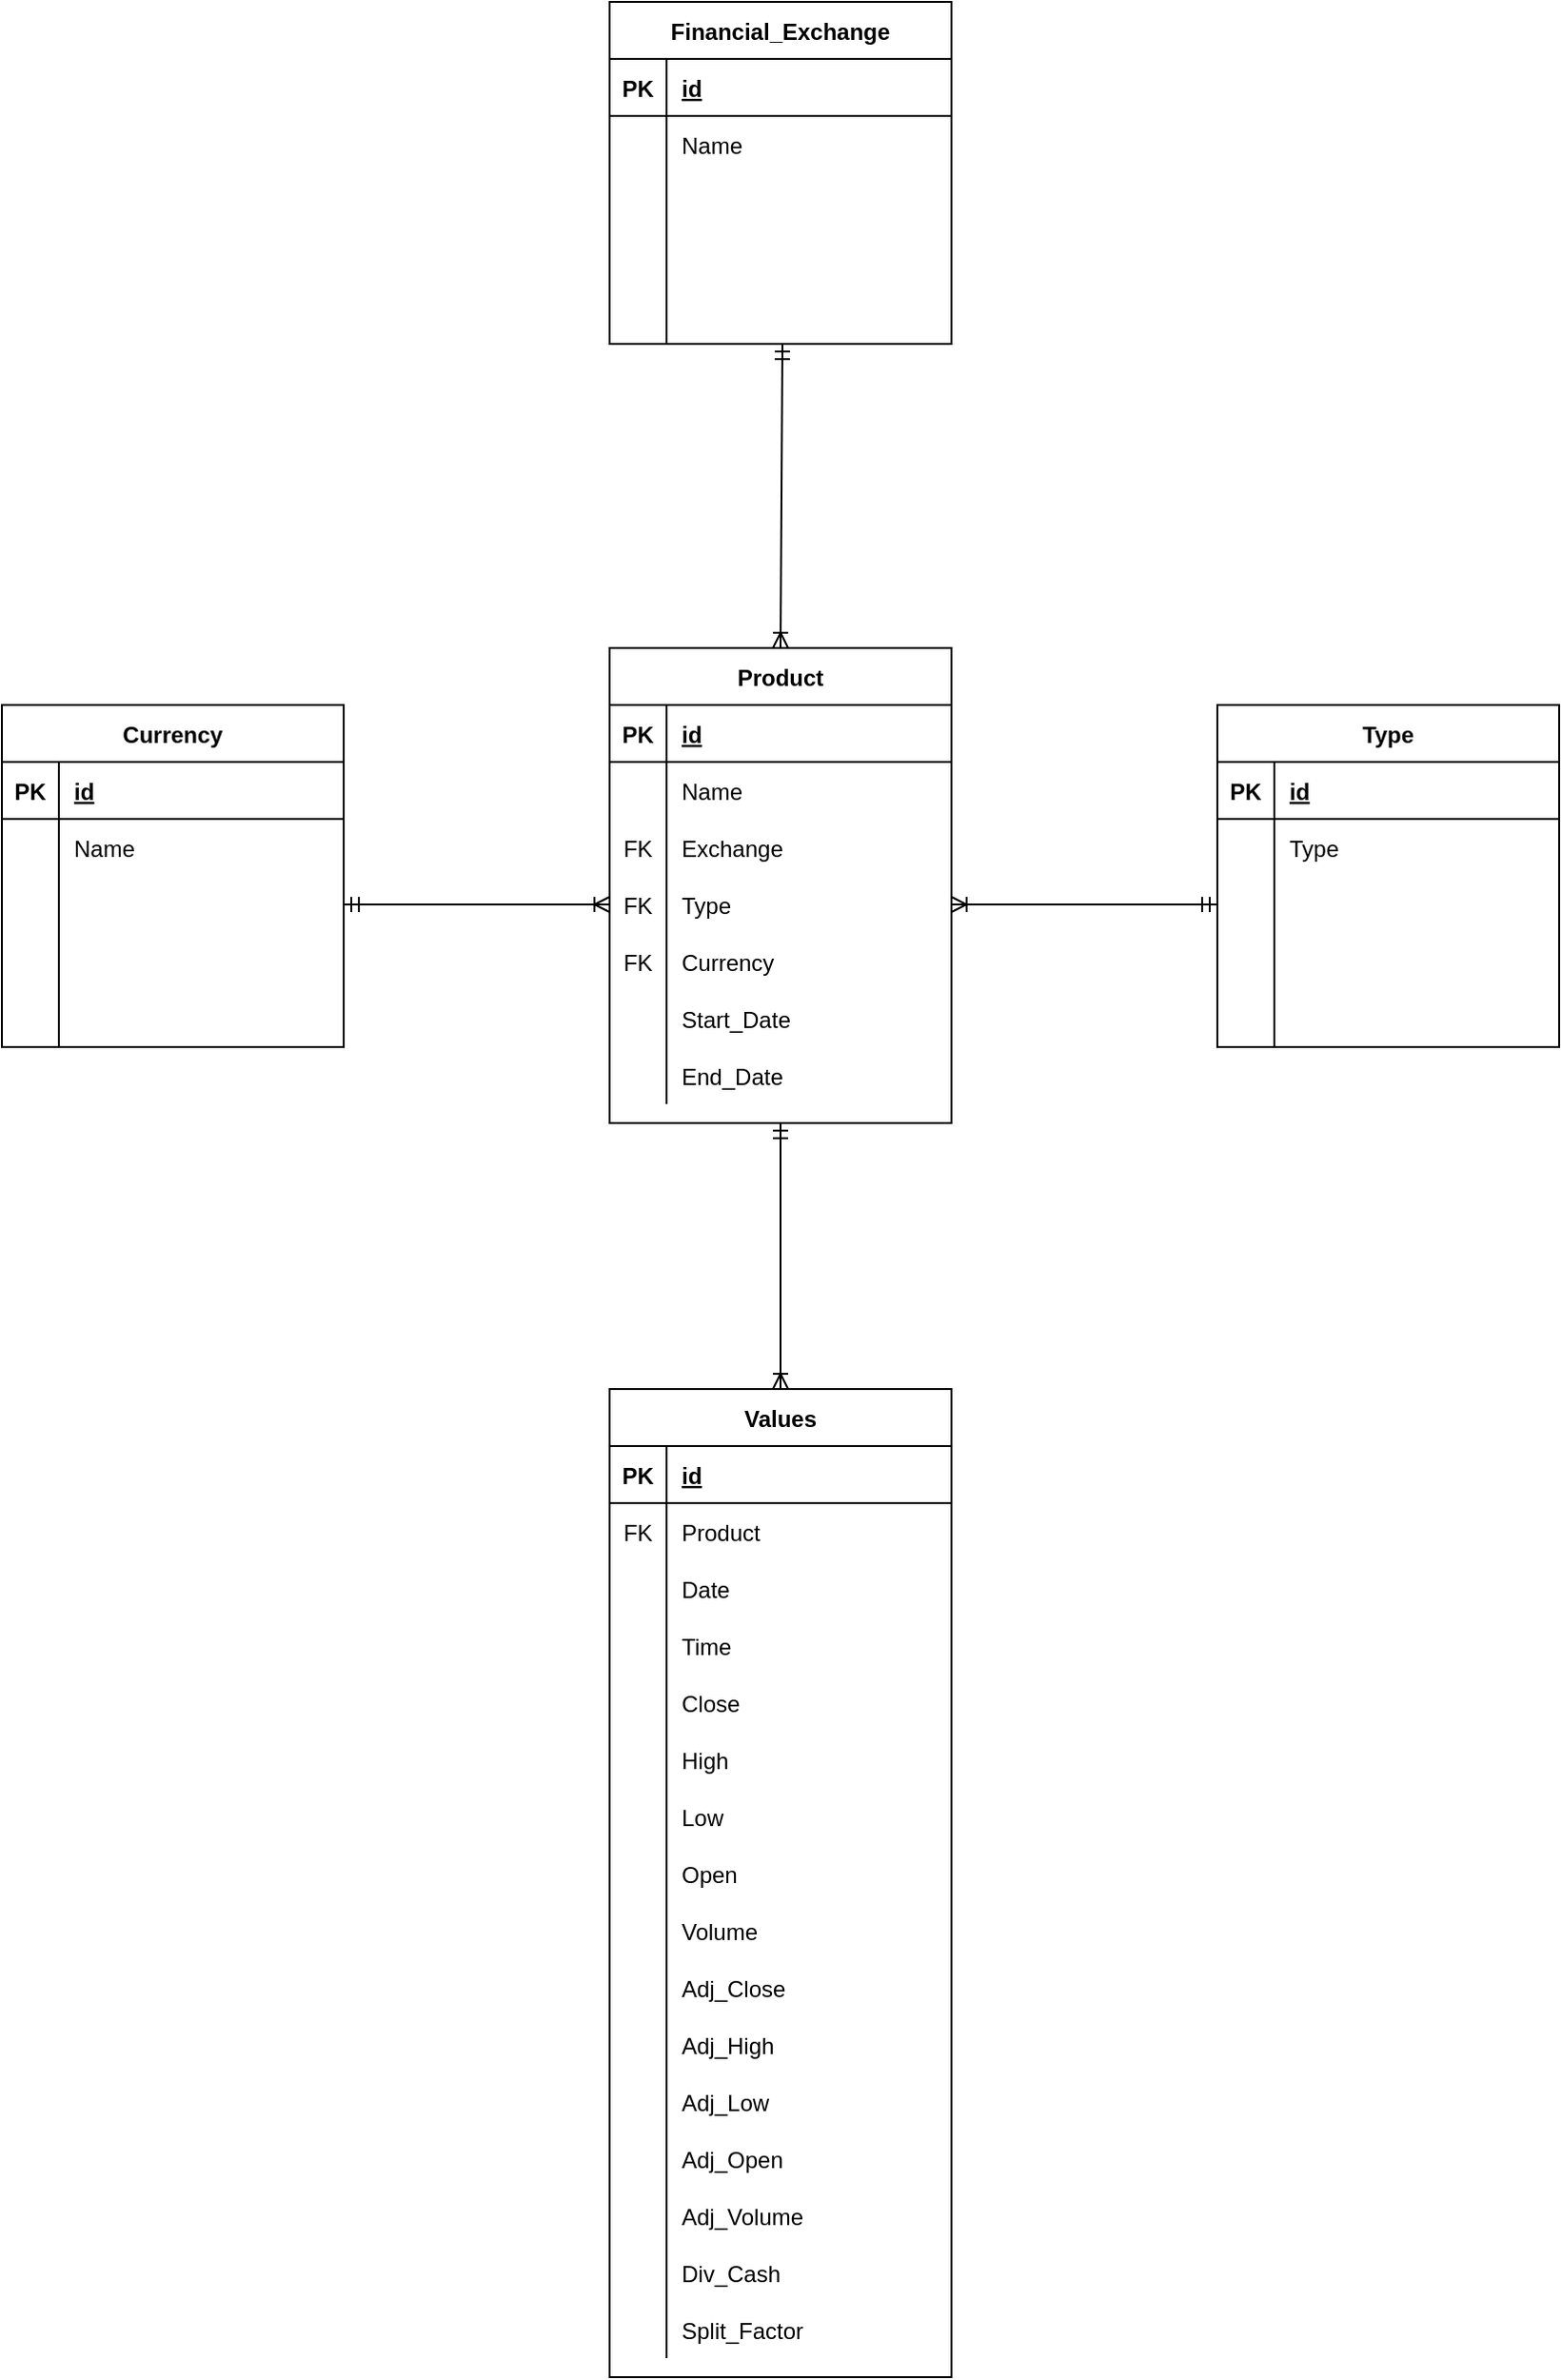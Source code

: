 <mxfile version="13.5.7" type="device"><diagram id="KYUVmFhrXMp9yN0M5eYd" name="Page-1"><mxGraphModel dx="2272" dy="1922" grid="1" gridSize="10" guides="1" tooltips="1" connect="1" arrows="1" fold="1" page="1" pageScale="1" pageWidth="850" pageHeight="1100" math="0" shadow="0"><root><mxCell id="0"/><mxCell id="1" parent="0"/><mxCell id="d7wdXRFc9qVDGniTBpQP-1" value="Product" style="shape=table;startSize=30;container=1;collapsible=1;childLayout=tableLayout;fixedRows=1;rowLines=0;fontStyle=1;align=center;resizeLast=1;" vertex="1" parent="1"><mxGeometry x="140" y="110" width="180" height="250" as="geometry"/></mxCell><mxCell id="d7wdXRFc9qVDGniTBpQP-2" value="" style="shape=partialRectangle;collapsible=0;dropTarget=0;pointerEvents=0;fillColor=none;top=0;left=0;bottom=1;right=0;points=[[0,0.5],[1,0.5]];portConstraint=eastwest;" vertex="1" parent="d7wdXRFc9qVDGniTBpQP-1"><mxGeometry y="30" width="180" height="30" as="geometry"/></mxCell><mxCell id="d7wdXRFc9qVDGniTBpQP-3" value="PK" style="shape=partialRectangle;connectable=0;fillColor=none;top=0;left=0;bottom=0;right=0;fontStyle=1;overflow=hidden;" vertex="1" parent="d7wdXRFc9qVDGniTBpQP-2"><mxGeometry width="30" height="30" as="geometry"/></mxCell><mxCell id="d7wdXRFc9qVDGniTBpQP-4" value="id" style="shape=partialRectangle;connectable=0;fillColor=none;top=0;left=0;bottom=0;right=0;align=left;spacingLeft=6;fontStyle=5;overflow=hidden;" vertex="1" parent="d7wdXRFc9qVDGniTBpQP-2"><mxGeometry x="30" width="150" height="30" as="geometry"/></mxCell><mxCell id="d7wdXRFc9qVDGniTBpQP-5" value="" style="shape=partialRectangle;collapsible=0;dropTarget=0;pointerEvents=0;fillColor=none;top=0;left=0;bottom=0;right=0;points=[[0,0.5],[1,0.5]];portConstraint=eastwest;" vertex="1" parent="d7wdXRFc9qVDGniTBpQP-1"><mxGeometry y="60" width="180" height="30" as="geometry"/></mxCell><mxCell id="d7wdXRFc9qVDGniTBpQP-6" value="" style="shape=partialRectangle;connectable=0;fillColor=none;top=0;left=0;bottom=0;right=0;editable=1;overflow=hidden;" vertex="1" parent="d7wdXRFc9qVDGniTBpQP-5"><mxGeometry width="30" height="30" as="geometry"/></mxCell><mxCell id="d7wdXRFc9qVDGniTBpQP-7" value="Name" style="shape=partialRectangle;connectable=0;fillColor=none;top=0;left=0;bottom=0;right=0;align=left;spacingLeft=6;overflow=hidden;" vertex="1" parent="d7wdXRFc9qVDGniTBpQP-5"><mxGeometry x="30" width="150" height="30" as="geometry"/></mxCell><mxCell id="d7wdXRFc9qVDGniTBpQP-8" value="" style="shape=partialRectangle;collapsible=0;dropTarget=0;pointerEvents=0;fillColor=none;top=0;left=0;bottom=0;right=0;points=[[0,0.5],[1,0.5]];portConstraint=eastwest;" vertex="1" parent="d7wdXRFc9qVDGniTBpQP-1"><mxGeometry y="90" width="180" height="30" as="geometry"/></mxCell><mxCell id="d7wdXRFc9qVDGniTBpQP-9" value="FK" style="shape=partialRectangle;connectable=0;fillColor=none;top=0;left=0;bottom=0;right=0;editable=1;overflow=hidden;" vertex="1" parent="d7wdXRFc9qVDGniTBpQP-8"><mxGeometry width="30" height="30" as="geometry"/></mxCell><mxCell id="d7wdXRFc9qVDGniTBpQP-10" value="Exchange" style="shape=partialRectangle;connectable=0;fillColor=none;top=0;left=0;bottom=0;right=0;align=left;spacingLeft=6;overflow=hidden;" vertex="1" parent="d7wdXRFc9qVDGniTBpQP-8"><mxGeometry x="30" width="150" height="30" as="geometry"/></mxCell><mxCell id="d7wdXRFc9qVDGniTBpQP-11" value="" style="shape=partialRectangle;collapsible=0;dropTarget=0;pointerEvents=0;fillColor=none;top=0;left=0;bottom=0;right=0;points=[[0,0.5],[1,0.5]];portConstraint=eastwest;" vertex="1" parent="d7wdXRFc9qVDGniTBpQP-1"><mxGeometry y="120" width="180" height="30" as="geometry"/></mxCell><mxCell id="d7wdXRFc9qVDGniTBpQP-12" value="FK" style="shape=partialRectangle;connectable=0;fillColor=none;top=0;left=0;bottom=0;right=0;editable=1;overflow=hidden;" vertex="1" parent="d7wdXRFc9qVDGniTBpQP-11"><mxGeometry width="30" height="30" as="geometry"/></mxCell><mxCell id="d7wdXRFc9qVDGniTBpQP-13" value="Type" style="shape=partialRectangle;connectable=0;fillColor=none;top=0;left=0;bottom=0;right=0;align=left;spacingLeft=6;overflow=hidden;" vertex="1" parent="d7wdXRFc9qVDGniTBpQP-11"><mxGeometry x="30" width="150" height="30" as="geometry"/></mxCell><mxCell id="d7wdXRFc9qVDGniTBpQP-14" value="" style="shape=partialRectangle;collapsible=0;dropTarget=0;pointerEvents=0;fillColor=none;top=0;left=0;bottom=0;right=0;points=[[0,0.5],[1,0.5]];portConstraint=eastwest;" vertex="1" parent="d7wdXRFc9qVDGniTBpQP-1"><mxGeometry y="150" width="180" height="30" as="geometry"/></mxCell><mxCell id="d7wdXRFc9qVDGniTBpQP-15" value="FK" style="shape=partialRectangle;connectable=0;fillColor=none;top=0;left=0;bottom=0;right=0;editable=1;overflow=hidden;" vertex="1" parent="d7wdXRFc9qVDGniTBpQP-14"><mxGeometry width="30" height="30" as="geometry"/></mxCell><mxCell id="d7wdXRFc9qVDGniTBpQP-16" value="Currency" style="shape=partialRectangle;connectable=0;fillColor=none;top=0;left=0;bottom=0;right=0;align=left;spacingLeft=6;overflow=hidden;" vertex="1" parent="d7wdXRFc9qVDGniTBpQP-14"><mxGeometry x="30" width="150" height="30" as="geometry"/></mxCell><mxCell id="d7wdXRFc9qVDGniTBpQP-17" value="" style="shape=partialRectangle;collapsible=0;dropTarget=0;pointerEvents=0;fillColor=none;top=0;left=0;bottom=0;right=0;points=[[0,0.5],[1,0.5]];portConstraint=eastwest;" vertex="1" parent="d7wdXRFc9qVDGniTBpQP-1"><mxGeometry y="180" width="180" height="30" as="geometry"/></mxCell><mxCell id="d7wdXRFc9qVDGniTBpQP-18" value="" style="shape=partialRectangle;connectable=0;fillColor=none;top=0;left=0;bottom=0;right=0;editable=1;overflow=hidden;" vertex="1" parent="d7wdXRFc9qVDGniTBpQP-17"><mxGeometry width="30" height="30" as="geometry"/></mxCell><mxCell id="d7wdXRFc9qVDGniTBpQP-19" value="Start_Date" style="shape=partialRectangle;connectable=0;fillColor=none;top=0;left=0;bottom=0;right=0;align=left;spacingLeft=6;overflow=hidden;" vertex="1" parent="d7wdXRFc9qVDGniTBpQP-17"><mxGeometry x="30" width="150" height="30" as="geometry"/></mxCell><mxCell id="d7wdXRFc9qVDGniTBpQP-20" value="" style="shape=partialRectangle;collapsible=0;dropTarget=0;pointerEvents=0;fillColor=none;top=0;left=0;bottom=0;right=0;points=[[0,0.5],[1,0.5]];portConstraint=eastwest;" vertex="1" parent="d7wdXRFc9qVDGniTBpQP-1"><mxGeometry y="210" width="180" height="30" as="geometry"/></mxCell><mxCell id="d7wdXRFc9qVDGniTBpQP-21" value="" style="shape=partialRectangle;connectable=0;fillColor=none;top=0;left=0;bottom=0;right=0;editable=1;overflow=hidden;" vertex="1" parent="d7wdXRFc9qVDGniTBpQP-20"><mxGeometry width="30" height="30" as="geometry"/></mxCell><mxCell id="d7wdXRFc9qVDGniTBpQP-22" value="End_Date" style="shape=partialRectangle;connectable=0;fillColor=none;top=0;left=0;bottom=0;right=0;align=left;spacingLeft=6;overflow=hidden;" vertex="1" parent="d7wdXRFc9qVDGniTBpQP-20"><mxGeometry x="30" width="150" height="30" as="geometry"/></mxCell><mxCell id="d7wdXRFc9qVDGniTBpQP-23" value="Financial_Exchange" style="shape=table;startSize=30;container=1;collapsible=1;childLayout=tableLayout;fixedRows=1;rowLines=0;fontStyle=1;align=center;resizeLast=1;" vertex="1" parent="1"><mxGeometry x="140" y="-230" width="180" height="180" as="geometry"/></mxCell><mxCell id="d7wdXRFc9qVDGniTBpQP-24" value="" style="shape=partialRectangle;collapsible=0;dropTarget=0;pointerEvents=0;fillColor=none;top=0;left=0;bottom=1;right=0;points=[[0,0.5],[1,0.5]];portConstraint=eastwest;" vertex="1" parent="d7wdXRFc9qVDGniTBpQP-23"><mxGeometry y="30" width="180" height="30" as="geometry"/></mxCell><mxCell id="d7wdXRFc9qVDGniTBpQP-25" value="PK" style="shape=partialRectangle;connectable=0;fillColor=none;top=0;left=0;bottom=0;right=0;fontStyle=1;overflow=hidden;" vertex="1" parent="d7wdXRFc9qVDGniTBpQP-24"><mxGeometry width="30" height="30" as="geometry"/></mxCell><mxCell id="d7wdXRFc9qVDGniTBpQP-26" value="id" style="shape=partialRectangle;connectable=0;fillColor=none;top=0;left=0;bottom=0;right=0;align=left;spacingLeft=6;fontStyle=5;overflow=hidden;" vertex="1" parent="d7wdXRFc9qVDGniTBpQP-24"><mxGeometry x="30" width="150" height="30" as="geometry"/></mxCell><mxCell id="d7wdXRFc9qVDGniTBpQP-27" value="" style="shape=partialRectangle;collapsible=0;dropTarget=0;pointerEvents=0;fillColor=none;top=0;left=0;bottom=0;right=0;points=[[0,0.5],[1,0.5]];portConstraint=eastwest;" vertex="1" parent="d7wdXRFc9qVDGniTBpQP-23"><mxGeometry y="60" width="180" height="30" as="geometry"/></mxCell><mxCell id="d7wdXRFc9qVDGniTBpQP-28" value="" style="shape=partialRectangle;connectable=0;fillColor=none;top=0;left=0;bottom=0;right=0;editable=1;overflow=hidden;" vertex="1" parent="d7wdXRFc9qVDGniTBpQP-27"><mxGeometry width="30" height="30" as="geometry"/></mxCell><mxCell id="d7wdXRFc9qVDGniTBpQP-29" value="Name" style="shape=partialRectangle;connectable=0;fillColor=none;top=0;left=0;bottom=0;right=0;align=left;spacingLeft=6;overflow=hidden;" vertex="1" parent="d7wdXRFc9qVDGniTBpQP-27"><mxGeometry x="30" width="150" height="30" as="geometry"/></mxCell><mxCell id="d7wdXRFc9qVDGniTBpQP-30" value="" style="shape=partialRectangle;collapsible=0;dropTarget=0;pointerEvents=0;fillColor=none;top=0;left=0;bottom=0;right=0;points=[[0,0.5],[1,0.5]];portConstraint=eastwest;" vertex="1" parent="d7wdXRFc9qVDGniTBpQP-23"><mxGeometry y="90" width="180" height="30" as="geometry"/></mxCell><mxCell id="d7wdXRFc9qVDGniTBpQP-31" value="" style="shape=partialRectangle;connectable=0;fillColor=none;top=0;left=0;bottom=0;right=0;editable=1;overflow=hidden;" vertex="1" parent="d7wdXRFc9qVDGniTBpQP-30"><mxGeometry width="30" height="30" as="geometry"/></mxCell><mxCell id="d7wdXRFc9qVDGniTBpQP-32" value="" style="shape=partialRectangle;connectable=0;fillColor=none;top=0;left=0;bottom=0;right=0;align=left;spacingLeft=6;overflow=hidden;" vertex="1" parent="d7wdXRFc9qVDGniTBpQP-30"><mxGeometry x="30" width="150" height="30" as="geometry"/></mxCell><mxCell id="d7wdXRFc9qVDGniTBpQP-36" value="" style="shape=partialRectangle;collapsible=0;dropTarget=0;pointerEvents=0;fillColor=none;top=0;left=0;bottom=0;right=0;points=[[0,0.5],[1,0.5]];portConstraint=eastwest;" vertex="1" parent="d7wdXRFc9qVDGniTBpQP-23"><mxGeometry y="120" width="180" height="30" as="geometry"/></mxCell><mxCell id="d7wdXRFc9qVDGniTBpQP-37" value="" style="shape=partialRectangle;connectable=0;fillColor=none;top=0;left=0;bottom=0;right=0;editable=1;overflow=hidden;" vertex="1" parent="d7wdXRFc9qVDGniTBpQP-36"><mxGeometry width="30" height="30" as="geometry"/></mxCell><mxCell id="d7wdXRFc9qVDGniTBpQP-38" value="" style="shape=partialRectangle;connectable=0;fillColor=none;top=0;left=0;bottom=0;right=0;align=left;spacingLeft=6;overflow=hidden;" vertex="1" parent="d7wdXRFc9qVDGniTBpQP-36"><mxGeometry x="30" width="150" height="30" as="geometry"/></mxCell><mxCell id="d7wdXRFc9qVDGniTBpQP-33" value="" style="shape=partialRectangle;collapsible=0;dropTarget=0;pointerEvents=0;fillColor=none;top=0;left=0;bottom=0;right=0;points=[[0,0.5],[1,0.5]];portConstraint=eastwest;" vertex="1" parent="d7wdXRFc9qVDGniTBpQP-23"><mxGeometry y="150" width="180" height="30" as="geometry"/></mxCell><mxCell id="d7wdXRFc9qVDGniTBpQP-34" value="" style="shape=partialRectangle;connectable=0;fillColor=none;top=0;left=0;bottom=0;right=0;editable=1;overflow=hidden;" vertex="1" parent="d7wdXRFc9qVDGniTBpQP-33"><mxGeometry width="30" height="30" as="geometry"/></mxCell><mxCell id="d7wdXRFc9qVDGniTBpQP-35" value="" style="shape=partialRectangle;connectable=0;fillColor=none;top=0;left=0;bottom=0;right=0;align=left;spacingLeft=6;overflow=hidden;" vertex="1" parent="d7wdXRFc9qVDGniTBpQP-33"><mxGeometry x="30" width="150" height="30" as="geometry"/></mxCell><mxCell id="d7wdXRFc9qVDGniTBpQP-39" value="" style="fontSize=12;html=1;endArrow=ERoneToMany;startArrow=ERmandOne;entryX=0.5;entryY=0;entryDx=0;entryDy=0;" edge="1" parent="1" target="d7wdXRFc9qVDGniTBpQP-1"><mxGeometry width="100" height="100" relative="1" as="geometry"><mxPoint x="231" y="-50" as="sourcePoint"/><mxPoint x="231" y="100" as="targetPoint"/></mxGeometry></mxCell><mxCell id="d7wdXRFc9qVDGniTBpQP-56" value="" style="fontSize=12;html=1;endArrow=ERoneToMany;startArrow=ERmandOne;exitX=0;exitY=0.5;exitDx=0;exitDy=0;entryX=1;entryY=0.5;entryDx=0;entryDy=0;" edge="1" parent="1" source="d7wdXRFc9qVDGniTBpQP-47" target="d7wdXRFc9qVDGniTBpQP-11"><mxGeometry width="100" height="100" relative="1" as="geometry"><mxPoint x="330" y="320" as="sourcePoint"/><mxPoint x="430" y="220" as="targetPoint"/></mxGeometry></mxCell><mxCell id="d7wdXRFc9qVDGniTBpQP-40" value="Type" style="shape=table;startSize=30;container=1;collapsible=1;childLayout=tableLayout;fixedRows=1;rowLines=0;fontStyle=1;align=center;resizeLast=1;" vertex="1" parent="1"><mxGeometry x="460" y="140" width="180" height="180" as="geometry"/></mxCell><mxCell id="d7wdXRFc9qVDGniTBpQP-41" value="" style="shape=partialRectangle;collapsible=0;dropTarget=0;pointerEvents=0;fillColor=none;top=0;left=0;bottom=1;right=0;points=[[0,0.5],[1,0.5]];portConstraint=eastwest;" vertex="1" parent="d7wdXRFc9qVDGniTBpQP-40"><mxGeometry y="30" width="180" height="30" as="geometry"/></mxCell><mxCell id="d7wdXRFc9qVDGniTBpQP-42" value="PK" style="shape=partialRectangle;connectable=0;fillColor=none;top=0;left=0;bottom=0;right=0;fontStyle=1;overflow=hidden;" vertex="1" parent="d7wdXRFc9qVDGniTBpQP-41"><mxGeometry width="30" height="30" as="geometry"/></mxCell><mxCell id="d7wdXRFc9qVDGniTBpQP-43" value="id" style="shape=partialRectangle;connectable=0;fillColor=none;top=0;left=0;bottom=0;right=0;align=left;spacingLeft=6;fontStyle=5;overflow=hidden;" vertex="1" parent="d7wdXRFc9qVDGniTBpQP-41"><mxGeometry x="30" width="150" height="30" as="geometry"/></mxCell><mxCell id="d7wdXRFc9qVDGniTBpQP-44" value="" style="shape=partialRectangle;collapsible=0;dropTarget=0;pointerEvents=0;fillColor=none;top=0;left=0;bottom=0;right=0;points=[[0,0.5],[1,0.5]];portConstraint=eastwest;" vertex="1" parent="d7wdXRFc9qVDGniTBpQP-40"><mxGeometry y="60" width="180" height="30" as="geometry"/></mxCell><mxCell id="d7wdXRFc9qVDGniTBpQP-45" value="" style="shape=partialRectangle;connectable=0;fillColor=none;top=0;left=0;bottom=0;right=0;editable=1;overflow=hidden;" vertex="1" parent="d7wdXRFc9qVDGniTBpQP-44"><mxGeometry width="30" height="30" as="geometry"/></mxCell><mxCell id="d7wdXRFc9qVDGniTBpQP-46" value="Type" style="shape=partialRectangle;connectable=0;fillColor=none;top=0;left=0;bottom=0;right=0;align=left;spacingLeft=6;overflow=hidden;" vertex="1" parent="d7wdXRFc9qVDGniTBpQP-44"><mxGeometry x="30" width="150" height="30" as="geometry"/></mxCell><mxCell id="d7wdXRFc9qVDGniTBpQP-47" value="" style="shape=partialRectangle;collapsible=0;dropTarget=0;pointerEvents=0;fillColor=none;top=0;left=0;bottom=0;right=0;points=[[0,0.5],[1,0.5]];portConstraint=eastwest;" vertex="1" parent="d7wdXRFc9qVDGniTBpQP-40"><mxGeometry y="90" width="180" height="30" as="geometry"/></mxCell><mxCell id="d7wdXRFc9qVDGniTBpQP-48" value="" style="shape=partialRectangle;connectable=0;fillColor=none;top=0;left=0;bottom=0;right=0;editable=1;overflow=hidden;" vertex="1" parent="d7wdXRFc9qVDGniTBpQP-47"><mxGeometry width="30" height="30" as="geometry"/></mxCell><mxCell id="d7wdXRFc9qVDGniTBpQP-49" value="" style="shape=partialRectangle;connectable=0;fillColor=none;top=0;left=0;bottom=0;right=0;align=left;spacingLeft=6;overflow=hidden;" vertex="1" parent="d7wdXRFc9qVDGniTBpQP-47"><mxGeometry x="30" width="150" height="30" as="geometry"/></mxCell><mxCell id="d7wdXRFc9qVDGniTBpQP-50" value="" style="shape=partialRectangle;collapsible=0;dropTarget=0;pointerEvents=0;fillColor=none;top=0;left=0;bottom=0;right=0;points=[[0,0.5],[1,0.5]];portConstraint=eastwest;" vertex="1" parent="d7wdXRFc9qVDGniTBpQP-40"><mxGeometry y="120" width="180" height="30" as="geometry"/></mxCell><mxCell id="d7wdXRFc9qVDGniTBpQP-51" value="" style="shape=partialRectangle;connectable=0;fillColor=none;top=0;left=0;bottom=0;right=0;editable=1;overflow=hidden;" vertex="1" parent="d7wdXRFc9qVDGniTBpQP-50"><mxGeometry width="30" height="30" as="geometry"/></mxCell><mxCell id="d7wdXRFc9qVDGniTBpQP-52" value="" style="shape=partialRectangle;connectable=0;fillColor=none;top=0;left=0;bottom=0;right=0;align=left;spacingLeft=6;overflow=hidden;" vertex="1" parent="d7wdXRFc9qVDGniTBpQP-50"><mxGeometry x="30" width="150" height="30" as="geometry"/></mxCell><mxCell id="d7wdXRFc9qVDGniTBpQP-53" value="" style="shape=partialRectangle;collapsible=0;dropTarget=0;pointerEvents=0;fillColor=none;top=0;left=0;bottom=0;right=0;points=[[0,0.5],[1,0.5]];portConstraint=eastwest;" vertex="1" parent="d7wdXRFc9qVDGniTBpQP-40"><mxGeometry y="150" width="180" height="30" as="geometry"/></mxCell><mxCell id="d7wdXRFc9qVDGniTBpQP-54" value="" style="shape=partialRectangle;connectable=0;fillColor=none;top=0;left=0;bottom=0;right=0;editable=1;overflow=hidden;" vertex="1" parent="d7wdXRFc9qVDGniTBpQP-53"><mxGeometry width="30" height="30" as="geometry"/></mxCell><mxCell id="d7wdXRFc9qVDGniTBpQP-55" value="" style="shape=partialRectangle;connectable=0;fillColor=none;top=0;left=0;bottom=0;right=0;align=left;spacingLeft=6;overflow=hidden;" vertex="1" parent="d7wdXRFc9qVDGniTBpQP-53"><mxGeometry x="30" width="150" height="30" as="geometry"/></mxCell><mxCell id="d7wdXRFc9qVDGniTBpQP-73" value="" style="edgeStyle=entityRelationEdgeStyle;fontSize=12;html=1;endArrow=ERoneToMany;startArrow=ERmandOne;exitX=1;exitY=0.5;exitDx=0;exitDy=0;entryX=0;entryY=0.5;entryDx=0;entryDy=0;" edge="1" parent="1" source="d7wdXRFc9qVDGniTBpQP-64" target="d7wdXRFc9qVDGniTBpQP-11"><mxGeometry width="100" height="100" relative="1" as="geometry"><mxPoint x="30" y="70" as="sourcePoint"/><mxPoint x="130" y="-30" as="targetPoint"/></mxGeometry></mxCell><mxCell id="d7wdXRFc9qVDGniTBpQP-57" value="Currency" style="shape=table;startSize=30;container=1;collapsible=1;childLayout=tableLayout;fixedRows=1;rowLines=0;fontStyle=1;align=center;resizeLast=1;" vertex="1" parent="1"><mxGeometry x="-180" y="140" width="180" height="180" as="geometry"/></mxCell><mxCell id="d7wdXRFc9qVDGniTBpQP-58" value="" style="shape=partialRectangle;collapsible=0;dropTarget=0;pointerEvents=0;fillColor=none;top=0;left=0;bottom=1;right=0;points=[[0,0.5],[1,0.5]];portConstraint=eastwest;" vertex="1" parent="d7wdXRFc9qVDGniTBpQP-57"><mxGeometry y="30" width="180" height="30" as="geometry"/></mxCell><mxCell id="d7wdXRFc9qVDGniTBpQP-59" value="PK" style="shape=partialRectangle;connectable=0;fillColor=none;top=0;left=0;bottom=0;right=0;fontStyle=1;overflow=hidden;" vertex="1" parent="d7wdXRFc9qVDGniTBpQP-58"><mxGeometry width="30" height="30" as="geometry"/></mxCell><mxCell id="d7wdXRFc9qVDGniTBpQP-60" value="id" style="shape=partialRectangle;connectable=0;fillColor=none;top=0;left=0;bottom=0;right=0;align=left;spacingLeft=6;fontStyle=5;overflow=hidden;" vertex="1" parent="d7wdXRFc9qVDGniTBpQP-58"><mxGeometry x="30" width="150" height="30" as="geometry"/></mxCell><mxCell id="d7wdXRFc9qVDGniTBpQP-61" value="" style="shape=partialRectangle;collapsible=0;dropTarget=0;pointerEvents=0;fillColor=none;top=0;left=0;bottom=0;right=0;points=[[0,0.5],[1,0.5]];portConstraint=eastwest;" vertex="1" parent="d7wdXRFc9qVDGniTBpQP-57"><mxGeometry y="60" width="180" height="30" as="geometry"/></mxCell><mxCell id="d7wdXRFc9qVDGniTBpQP-62" value="" style="shape=partialRectangle;connectable=0;fillColor=none;top=0;left=0;bottom=0;right=0;editable=1;overflow=hidden;" vertex="1" parent="d7wdXRFc9qVDGniTBpQP-61"><mxGeometry width="30" height="30" as="geometry"/></mxCell><mxCell id="d7wdXRFc9qVDGniTBpQP-63" value="Name" style="shape=partialRectangle;connectable=0;fillColor=none;top=0;left=0;bottom=0;right=0;align=left;spacingLeft=6;overflow=hidden;" vertex="1" parent="d7wdXRFc9qVDGniTBpQP-61"><mxGeometry x="30" width="150" height="30" as="geometry"/></mxCell><mxCell id="d7wdXRFc9qVDGniTBpQP-64" value="" style="shape=partialRectangle;collapsible=0;dropTarget=0;pointerEvents=0;fillColor=none;top=0;left=0;bottom=0;right=0;points=[[0,0.5],[1,0.5]];portConstraint=eastwest;" vertex="1" parent="d7wdXRFc9qVDGniTBpQP-57"><mxGeometry y="90" width="180" height="30" as="geometry"/></mxCell><mxCell id="d7wdXRFc9qVDGniTBpQP-65" value="" style="shape=partialRectangle;connectable=0;fillColor=none;top=0;left=0;bottom=0;right=0;editable=1;overflow=hidden;" vertex="1" parent="d7wdXRFc9qVDGniTBpQP-64"><mxGeometry width="30" height="30" as="geometry"/></mxCell><mxCell id="d7wdXRFc9qVDGniTBpQP-66" value="" style="shape=partialRectangle;connectable=0;fillColor=none;top=0;left=0;bottom=0;right=0;align=left;spacingLeft=6;overflow=hidden;" vertex="1" parent="d7wdXRFc9qVDGniTBpQP-64"><mxGeometry x="30" width="150" height="30" as="geometry"/></mxCell><mxCell id="d7wdXRFc9qVDGniTBpQP-67" value="" style="shape=partialRectangle;collapsible=0;dropTarget=0;pointerEvents=0;fillColor=none;top=0;left=0;bottom=0;right=0;points=[[0,0.5],[1,0.5]];portConstraint=eastwest;" vertex="1" parent="d7wdXRFc9qVDGniTBpQP-57"><mxGeometry y="120" width="180" height="30" as="geometry"/></mxCell><mxCell id="d7wdXRFc9qVDGniTBpQP-68" value="" style="shape=partialRectangle;connectable=0;fillColor=none;top=0;left=0;bottom=0;right=0;editable=1;overflow=hidden;" vertex="1" parent="d7wdXRFc9qVDGniTBpQP-67"><mxGeometry width="30" height="30" as="geometry"/></mxCell><mxCell id="d7wdXRFc9qVDGniTBpQP-69" value="" style="shape=partialRectangle;connectable=0;fillColor=none;top=0;left=0;bottom=0;right=0;align=left;spacingLeft=6;overflow=hidden;" vertex="1" parent="d7wdXRFc9qVDGniTBpQP-67"><mxGeometry x="30" width="150" height="30" as="geometry"/></mxCell><mxCell id="d7wdXRFc9qVDGniTBpQP-70" value="" style="shape=partialRectangle;collapsible=0;dropTarget=0;pointerEvents=0;fillColor=none;top=0;left=0;bottom=0;right=0;points=[[0,0.5],[1,0.5]];portConstraint=eastwest;" vertex="1" parent="d7wdXRFc9qVDGniTBpQP-57"><mxGeometry y="150" width="180" height="30" as="geometry"/></mxCell><mxCell id="d7wdXRFc9qVDGniTBpQP-71" value="" style="shape=partialRectangle;connectable=0;fillColor=none;top=0;left=0;bottom=0;right=0;editable=1;overflow=hidden;" vertex="1" parent="d7wdXRFc9qVDGniTBpQP-70"><mxGeometry width="30" height="30" as="geometry"/></mxCell><mxCell id="d7wdXRFc9qVDGniTBpQP-72" value="" style="shape=partialRectangle;connectable=0;fillColor=none;top=0;left=0;bottom=0;right=0;align=left;spacingLeft=6;overflow=hidden;" vertex="1" parent="d7wdXRFc9qVDGniTBpQP-70"><mxGeometry x="30" width="150" height="30" as="geometry"/></mxCell><mxCell id="d7wdXRFc9qVDGniTBpQP-74" value="Values" style="shape=table;startSize=30;container=1;collapsible=1;childLayout=tableLayout;fixedRows=1;rowLines=0;fontStyle=1;align=center;resizeLast=1;" vertex="1" parent="1"><mxGeometry x="140" y="500" width="180" height="520" as="geometry"/></mxCell><mxCell id="d7wdXRFc9qVDGniTBpQP-75" value="" style="shape=partialRectangle;collapsible=0;dropTarget=0;pointerEvents=0;fillColor=none;top=0;left=0;bottom=1;right=0;points=[[0,0.5],[1,0.5]];portConstraint=eastwest;" vertex="1" parent="d7wdXRFc9qVDGniTBpQP-74"><mxGeometry y="30" width="180" height="30" as="geometry"/></mxCell><mxCell id="d7wdXRFc9qVDGniTBpQP-76" value="PK" style="shape=partialRectangle;connectable=0;fillColor=none;top=0;left=0;bottom=0;right=0;fontStyle=1;overflow=hidden;" vertex="1" parent="d7wdXRFc9qVDGniTBpQP-75"><mxGeometry width="30" height="30" as="geometry"/></mxCell><mxCell id="d7wdXRFc9qVDGniTBpQP-77" value="id" style="shape=partialRectangle;connectable=0;fillColor=none;top=0;left=0;bottom=0;right=0;align=left;spacingLeft=6;fontStyle=5;overflow=hidden;" vertex="1" parent="d7wdXRFc9qVDGniTBpQP-75"><mxGeometry x="30" width="150" height="30" as="geometry"/></mxCell><mxCell id="d7wdXRFc9qVDGniTBpQP-78" value="" style="shape=partialRectangle;collapsible=0;dropTarget=0;pointerEvents=0;fillColor=none;top=0;left=0;bottom=0;right=0;points=[[0,0.5],[1,0.5]];portConstraint=eastwest;" vertex="1" parent="d7wdXRFc9qVDGniTBpQP-74"><mxGeometry y="60" width="180" height="30" as="geometry"/></mxCell><mxCell id="d7wdXRFc9qVDGniTBpQP-79" value="FK" style="shape=partialRectangle;connectable=0;fillColor=none;top=0;left=0;bottom=0;right=0;editable=1;overflow=hidden;" vertex="1" parent="d7wdXRFc9qVDGniTBpQP-78"><mxGeometry width="30" height="30" as="geometry"/></mxCell><mxCell id="d7wdXRFc9qVDGniTBpQP-80" value="Product" style="shape=partialRectangle;connectable=0;fillColor=none;top=0;left=0;bottom=0;right=0;align=left;spacingLeft=6;overflow=hidden;" vertex="1" parent="d7wdXRFc9qVDGniTBpQP-78"><mxGeometry x="30" width="150" height="30" as="geometry"/></mxCell><mxCell id="d7wdXRFc9qVDGniTBpQP-81" value="" style="shape=partialRectangle;collapsible=0;dropTarget=0;pointerEvents=0;fillColor=none;top=0;left=0;bottom=0;right=0;points=[[0,0.5],[1,0.5]];portConstraint=eastwest;" vertex="1" parent="d7wdXRFc9qVDGniTBpQP-74"><mxGeometry y="90" width="180" height="30" as="geometry"/></mxCell><mxCell id="d7wdXRFc9qVDGniTBpQP-82" value="" style="shape=partialRectangle;connectable=0;fillColor=none;top=0;left=0;bottom=0;right=0;editable=1;overflow=hidden;" vertex="1" parent="d7wdXRFc9qVDGniTBpQP-81"><mxGeometry width="30" height="30" as="geometry"/></mxCell><mxCell id="d7wdXRFc9qVDGniTBpQP-83" value="Date" style="shape=partialRectangle;connectable=0;fillColor=none;top=0;left=0;bottom=0;right=0;align=left;spacingLeft=6;overflow=hidden;" vertex="1" parent="d7wdXRFc9qVDGniTBpQP-81"><mxGeometry x="30" width="150" height="30" as="geometry"/></mxCell><mxCell id="d7wdXRFc9qVDGniTBpQP-84" value="" style="shape=partialRectangle;collapsible=0;dropTarget=0;pointerEvents=0;fillColor=none;top=0;left=0;bottom=0;right=0;points=[[0,0.5],[1,0.5]];portConstraint=eastwest;" vertex="1" parent="d7wdXRFc9qVDGniTBpQP-74"><mxGeometry y="120" width="180" height="30" as="geometry"/></mxCell><mxCell id="d7wdXRFc9qVDGniTBpQP-85" value="" style="shape=partialRectangle;connectable=0;fillColor=none;top=0;left=0;bottom=0;right=0;editable=1;overflow=hidden;" vertex="1" parent="d7wdXRFc9qVDGniTBpQP-84"><mxGeometry width="30" height="30" as="geometry"/></mxCell><mxCell id="d7wdXRFc9qVDGniTBpQP-86" value="Time" style="shape=partialRectangle;connectable=0;fillColor=none;top=0;left=0;bottom=0;right=0;align=left;spacingLeft=6;overflow=hidden;" vertex="1" parent="d7wdXRFc9qVDGniTBpQP-84"><mxGeometry x="30" width="150" height="30" as="geometry"/></mxCell><mxCell id="d7wdXRFc9qVDGniTBpQP-87" value="" style="shape=partialRectangle;collapsible=0;dropTarget=0;pointerEvents=0;fillColor=none;top=0;left=0;bottom=0;right=0;points=[[0,0.5],[1,0.5]];portConstraint=eastwest;" vertex="1" parent="d7wdXRFc9qVDGniTBpQP-74"><mxGeometry y="150" width="180" height="30" as="geometry"/></mxCell><mxCell id="d7wdXRFc9qVDGniTBpQP-88" value="" style="shape=partialRectangle;connectable=0;fillColor=none;top=0;left=0;bottom=0;right=0;editable=1;overflow=hidden;" vertex="1" parent="d7wdXRFc9qVDGniTBpQP-87"><mxGeometry width="30" height="30" as="geometry"/></mxCell><mxCell id="d7wdXRFc9qVDGniTBpQP-89" value="Close" style="shape=partialRectangle;connectable=0;fillColor=none;top=0;left=0;bottom=0;right=0;align=left;spacingLeft=6;overflow=hidden;" vertex="1" parent="d7wdXRFc9qVDGniTBpQP-87"><mxGeometry x="30" width="150" height="30" as="geometry"/></mxCell><mxCell id="d7wdXRFc9qVDGniTBpQP-90" value="" style="shape=partialRectangle;collapsible=0;dropTarget=0;pointerEvents=0;fillColor=none;top=0;left=0;bottom=0;right=0;points=[[0,0.5],[1,0.5]];portConstraint=eastwest;" vertex="1" parent="d7wdXRFc9qVDGniTBpQP-74"><mxGeometry y="180" width="180" height="30" as="geometry"/></mxCell><mxCell id="d7wdXRFc9qVDGniTBpQP-91" value="" style="shape=partialRectangle;connectable=0;fillColor=none;top=0;left=0;bottom=0;right=0;editable=1;overflow=hidden;" vertex="1" parent="d7wdXRFc9qVDGniTBpQP-90"><mxGeometry width="30" height="30" as="geometry"/></mxCell><mxCell id="d7wdXRFc9qVDGniTBpQP-92" value="High" style="shape=partialRectangle;connectable=0;fillColor=none;top=0;left=0;bottom=0;right=0;align=left;spacingLeft=6;overflow=hidden;" vertex="1" parent="d7wdXRFc9qVDGniTBpQP-90"><mxGeometry x="30" width="150" height="30" as="geometry"/></mxCell><mxCell id="d7wdXRFc9qVDGniTBpQP-93" value="" style="shape=partialRectangle;collapsible=0;dropTarget=0;pointerEvents=0;fillColor=none;top=0;left=0;bottom=0;right=0;points=[[0,0.5],[1,0.5]];portConstraint=eastwest;" vertex="1" parent="d7wdXRFc9qVDGniTBpQP-74"><mxGeometry y="210" width="180" height="30" as="geometry"/></mxCell><mxCell id="d7wdXRFc9qVDGniTBpQP-94" value="" style="shape=partialRectangle;connectable=0;fillColor=none;top=0;left=0;bottom=0;right=0;editable=1;overflow=hidden;" vertex="1" parent="d7wdXRFc9qVDGniTBpQP-93"><mxGeometry width="30" height="30" as="geometry"/></mxCell><mxCell id="d7wdXRFc9qVDGniTBpQP-95" value="Low" style="shape=partialRectangle;connectable=0;fillColor=none;top=0;left=0;bottom=0;right=0;align=left;spacingLeft=6;overflow=hidden;" vertex="1" parent="d7wdXRFc9qVDGniTBpQP-93"><mxGeometry x="30" width="150" height="30" as="geometry"/></mxCell><mxCell id="d7wdXRFc9qVDGniTBpQP-96" value="" style="shape=partialRectangle;collapsible=0;dropTarget=0;pointerEvents=0;fillColor=none;top=0;left=0;bottom=0;right=0;points=[[0,0.5],[1,0.5]];portConstraint=eastwest;" vertex="1" parent="d7wdXRFc9qVDGniTBpQP-74"><mxGeometry y="240" width="180" height="30" as="geometry"/></mxCell><mxCell id="d7wdXRFc9qVDGniTBpQP-97" value="" style="shape=partialRectangle;connectable=0;fillColor=none;top=0;left=0;bottom=0;right=0;editable=1;overflow=hidden;" vertex="1" parent="d7wdXRFc9qVDGniTBpQP-96"><mxGeometry width="30" height="30" as="geometry"/></mxCell><mxCell id="d7wdXRFc9qVDGniTBpQP-98" value="Open" style="shape=partialRectangle;connectable=0;fillColor=none;top=0;left=0;bottom=0;right=0;align=left;spacingLeft=6;overflow=hidden;" vertex="1" parent="d7wdXRFc9qVDGniTBpQP-96"><mxGeometry x="30" width="150" height="30" as="geometry"/></mxCell><mxCell id="d7wdXRFc9qVDGniTBpQP-99" value="" style="shape=partialRectangle;collapsible=0;dropTarget=0;pointerEvents=0;fillColor=none;top=0;left=0;bottom=0;right=0;points=[[0,0.5],[1,0.5]];portConstraint=eastwest;" vertex="1" parent="d7wdXRFc9qVDGniTBpQP-74"><mxGeometry y="270" width="180" height="30" as="geometry"/></mxCell><mxCell id="d7wdXRFc9qVDGniTBpQP-100" value="" style="shape=partialRectangle;connectable=0;fillColor=none;top=0;left=0;bottom=0;right=0;editable=1;overflow=hidden;" vertex="1" parent="d7wdXRFc9qVDGniTBpQP-99"><mxGeometry width="30" height="30" as="geometry"/></mxCell><mxCell id="d7wdXRFc9qVDGniTBpQP-101" value="Volume" style="shape=partialRectangle;connectable=0;fillColor=none;top=0;left=0;bottom=0;right=0;align=left;spacingLeft=6;overflow=hidden;" vertex="1" parent="d7wdXRFc9qVDGniTBpQP-99"><mxGeometry x="30" width="150" height="30" as="geometry"/></mxCell><mxCell id="d7wdXRFc9qVDGniTBpQP-102" value="" style="shape=partialRectangle;collapsible=0;dropTarget=0;pointerEvents=0;fillColor=none;top=0;left=0;bottom=0;right=0;points=[[0,0.5],[1,0.5]];portConstraint=eastwest;" vertex="1" parent="d7wdXRFc9qVDGniTBpQP-74"><mxGeometry y="300" width="180" height="30" as="geometry"/></mxCell><mxCell id="d7wdXRFc9qVDGniTBpQP-103" value="" style="shape=partialRectangle;connectable=0;fillColor=none;top=0;left=0;bottom=0;right=0;editable=1;overflow=hidden;" vertex="1" parent="d7wdXRFc9qVDGniTBpQP-102"><mxGeometry width="30" height="30" as="geometry"/></mxCell><mxCell id="d7wdXRFc9qVDGniTBpQP-104" value="Adj_Close" style="shape=partialRectangle;connectable=0;fillColor=none;top=0;left=0;bottom=0;right=0;align=left;spacingLeft=6;overflow=hidden;" vertex="1" parent="d7wdXRFc9qVDGniTBpQP-102"><mxGeometry x="30" width="150" height="30" as="geometry"/></mxCell><mxCell id="d7wdXRFc9qVDGniTBpQP-105" value="" style="shape=partialRectangle;collapsible=0;dropTarget=0;pointerEvents=0;fillColor=none;top=0;left=0;bottom=0;right=0;points=[[0,0.5],[1,0.5]];portConstraint=eastwest;" vertex="1" parent="d7wdXRFc9qVDGniTBpQP-74"><mxGeometry y="330" width="180" height="30" as="geometry"/></mxCell><mxCell id="d7wdXRFc9qVDGniTBpQP-106" value="" style="shape=partialRectangle;connectable=0;fillColor=none;top=0;left=0;bottom=0;right=0;editable=1;overflow=hidden;" vertex="1" parent="d7wdXRFc9qVDGniTBpQP-105"><mxGeometry width="30" height="30" as="geometry"/></mxCell><mxCell id="d7wdXRFc9qVDGniTBpQP-107" value="Adj_High" style="shape=partialRectangle;connectable=0;fillColor=none;top=0;left=0;bottom=0;right=0;align=left;spacingLeft=6;overflow=hidden;" vertex="1" parent="d7wdXRFc9qVDGniTBpQP-105"><mxGeometry x="30" width="150" height="30" as="geometry"/></mxCell><mxCell id="d7wdXRFc9qVDGniTBpQP-108" value="" style="shape=partialRectangle;collapsible=0;dropTarget=0;pointerEvents=0;fillColor=none;top=0;left=0;bottom=0;right=0;points=[[0,0.5],[1,0.5]];portConstraint=eastwest;" vertex="1" parent="d7wdXRFc9qVDGniTBpQP-74"><mxGeometry y="360" width="180" height="30" as="geometry"/></mxCell><mxCell id="d7wdXRFc9qVDGniTBpQP-109" value="" style="shape=partialRectangle;connectable=0;fillColor=none;top=0;left=0;bottom=0;right=0;editable=1;overflow=hidden;" vertex="1" parent="d7wdXRFc9qVDGniTBpQP-108"><mxGeometry width="30" height="30" as="geometry"/></mxCell><mxCell id="d7wdXRFc9qVDGniTBpQP-110" value="Adj_Low" style="shape=partialRectangle;connectable=0;fillColor=none;top=0;left=0;bottom=0;right=0;align=left;spacingLeft=6;overflow=hidden;" vertex="1" parent="d7wdXRFc9qVDGniTBpQP-108"><mxGeometry x="30" width="150" height="30" as="geometry"/></mxCell><mxCell id="d7wdXRFc9qVDGniTBpQP-111" value="" style="shape=partialRectangle;collapsible=0;dropTarget=0;pointerEvents=0;fillColor=none;top=0;left=0;bottom=0;right=0;points=[[0,0.5],[1,0.5]];portConstraint=eastwest;" vertex="1" parent="d7wdXRFc9qVDGniTBpQP-74"><mxGeometry y="390" width="180" height="30" as="geometry"/></mxCell><mxCell id="d7wdXRFc9qVDGniTBpQP-112" value="" style="shape=partialRectangle;connectable=0;fillColor=none;top=0;left=0;bottom=0;right=0;editable=1;overflow=hidden;" vertex="1" parent="d7wdXRFc9qVDGniTBpQP-111"><mxGeometry width="30" height="30" as="geometry"/></mxCell><mxCell id="d7wdXRFc9qVDGniTBpQP-113" value="Adj_Open" style="shape=partialRectangle;connectable=0;fillColor=none;top=0;left=0;bottom=0;right=0;align=left;spacingLeft=6;overflow=hidden;" vertex="1" parent="d7wdXRFc9qVDGniTBpQP-111"><mxGeometry x="30" width="150" height="30" as="geometry"/></mxCell><mxCell id="d7wdXRFc9qVDGniTBpQP-114" value="" style="shape=partialRectangle;collapsible=0;dropTarget=0;pointerEvents=0;fillColor=none;top=0;left=0;bottom=0;right=0;points=[[0,0.5],[1,0.5]];portConstraint=eastwest;" vertex="1" parent="d7wdXRFc9qVDGniTBpQP-74"><mxGeometry y="420" width="180" height="30" as="geometry"/></mxCell><mxCell id="d7wdXRFc9qVDGniTBpQP-115" value="" style="shape=partialRectangle;connectable=0;fillColor=none;top=0;left=0;bottom=0;right=0;editable=1;overflow=hidden;" vertex="1" parent="d7wdXRFc9qVDGniTBpQP-114"><mxGeometry width="30" height="30" as="geometry"/></mxCell><mxCell id="d7wdXRFc9qVDGniTBpQP-116" value="Adj_Volume" style="shape=partialRectangle;connectable=0;fillColor=none;top=0;left=0;bottom=0;right=0;align=left;spacingLeft=6;overflow=hidden;" vertex="1" parent="d7wdXRFc9qVDGniTBpQP-114"><mxGeometry x="30" width="150" height="30" as="geometry"/></mxCell><mxCell id="d7wdXRFc9qVDGniTBpQP-117" value="" style="shape=partialRectangle;collapsible=0;dropTarget=0;pointerEvents=0;fillColor=none;top=0;left=0;bottom=0;right=0;points=[[0,0.5],[1,0.5]];portConstraint=eastwest;" vertex="1" parent="d7wdXRFc9qVDGniTBpQP-74"><mxGeometry y="450" width="180" height="30" as="geometry"/></mxCell><mxCell id="d7wdXRFc9qVDGniTBpQP-118" value="" style="shape=partialRectangle;connectable=0;fillColor=none;top=0;left=0;bottom=0;right=0;editable=1;overflow=hidden;" vertex="1" parent="d7wdXRFc9qVDGniTBpQP-117"><mxGeometry width="30" height="30" as="geometry"/></mxCell><mxCell id="d7wdXRFc9qVDGniTBpQP-119" value="Div_Cash" style="shape=partialRectangle;connectable=0;fillColor=none;top=0;left=0;bottom=0;right=0;align=left;spacingLeft=6;overflow=hidden;" vertex="1" parent="d7wdXRFc9qVDGniTBpQP-117"><mxGeometry x="30" width="150" height="30" as="geometry"/></mxCell><mxCell id="d7wdXRFc9qVDGniTBpQP-120" value="" style="shape=partialRectangle;collapsible=0;dropTarget=0;pointerEvents=0;fillColor=none;top=0;left=0;bottom=0;right=0;points=[[0,0.5],[1,0.5]];portConstraint=eastwest;" vertex="1" parent="d7wdXRFc9qVDGniTBpQP-74"><mxGeometry y="480" width="180" height="30" as="geometry"/></mxCell><mxCell id="d7wdXRFc9qVDGniTBpQP-121" value="" style="shape=partialRectangle;connectable=0;fillColor=none;top=0;left=0;bottom=0;right=0;editable=1;overflow=hidden;" vertex="1" parent="d7wdXRFc9qVDGniTBpQP-120"><mxGeometry width="30" height="30" as="geometry"/></mxCell><mxCell id="d7wdXRFc9qVDGniTBpQP-122" value="Split_Factor" style="shape=partialRectangle;connectable=0;fillColor=none;top=0;left=0;bottom=0;right=0;align=left;spacingLeft=6;overflow=hidden;" vertex="1" parent="d7wdXRFc9qVDGniTBpQP-120"><mxGeometry x="30" width="150" height="30" as="geometry"/></mxCell><mxCell id="d7wdXRFc9qVDGniTBpQP-123" value="" style="fontSize=12;html=1;endArrow=ERoneToMany;startArrow=ERmandOne;exitX=0.5;exitY=1;exitDx=0;exitDy=0;entryX=0.5;entryY=0;entryDx=0;entryDy=0;" edge="1" parent="1" source="d7wdXRFc9qVDGniTBpQP-1" target="d7wdXRFc9qVDGniTBpQP-74"><mxGeometry width="100" height="100" relative="1" as="geometry"><mxPoint x="240" y="390" as="sourcePoint"/><mxPoint x="190" y="450" as="targetPoint"/></mxGeometry></mxCell></root></mxGraphModel></diagram></mxfile>